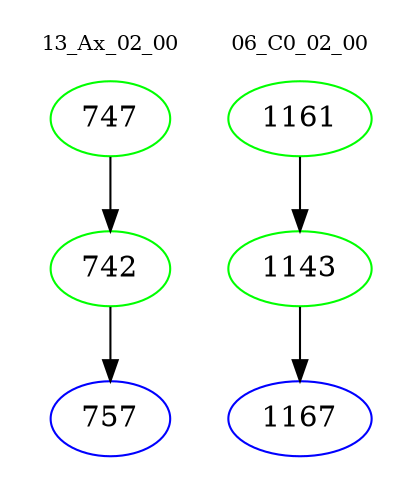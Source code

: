 digraph{
subgraph cluster_0 {
color = white
label = "13_Ax_02_00";
fontsize=10;
T0_747 [label="747", color="green"]
T0_747 -> T0_742 [color="black"]
T0_742 [label="742", color="green"]
T0_742 -> T0_757 [color="black"]
T0_757 [label="757", color="blue"]
}
subgraph cluster_1 {
color = white
label = "06_C0_02_00";
fontsize=10;
T1_1161 [label="1161", color="green"]
T1_1161 -> T1_1143 [color="black"]
T1_1143 [label="1143", color="green"]
T1_1143 -> T1_1167 [color="black"]
T1_1167 [label="1167", color="blue"]
}
}
